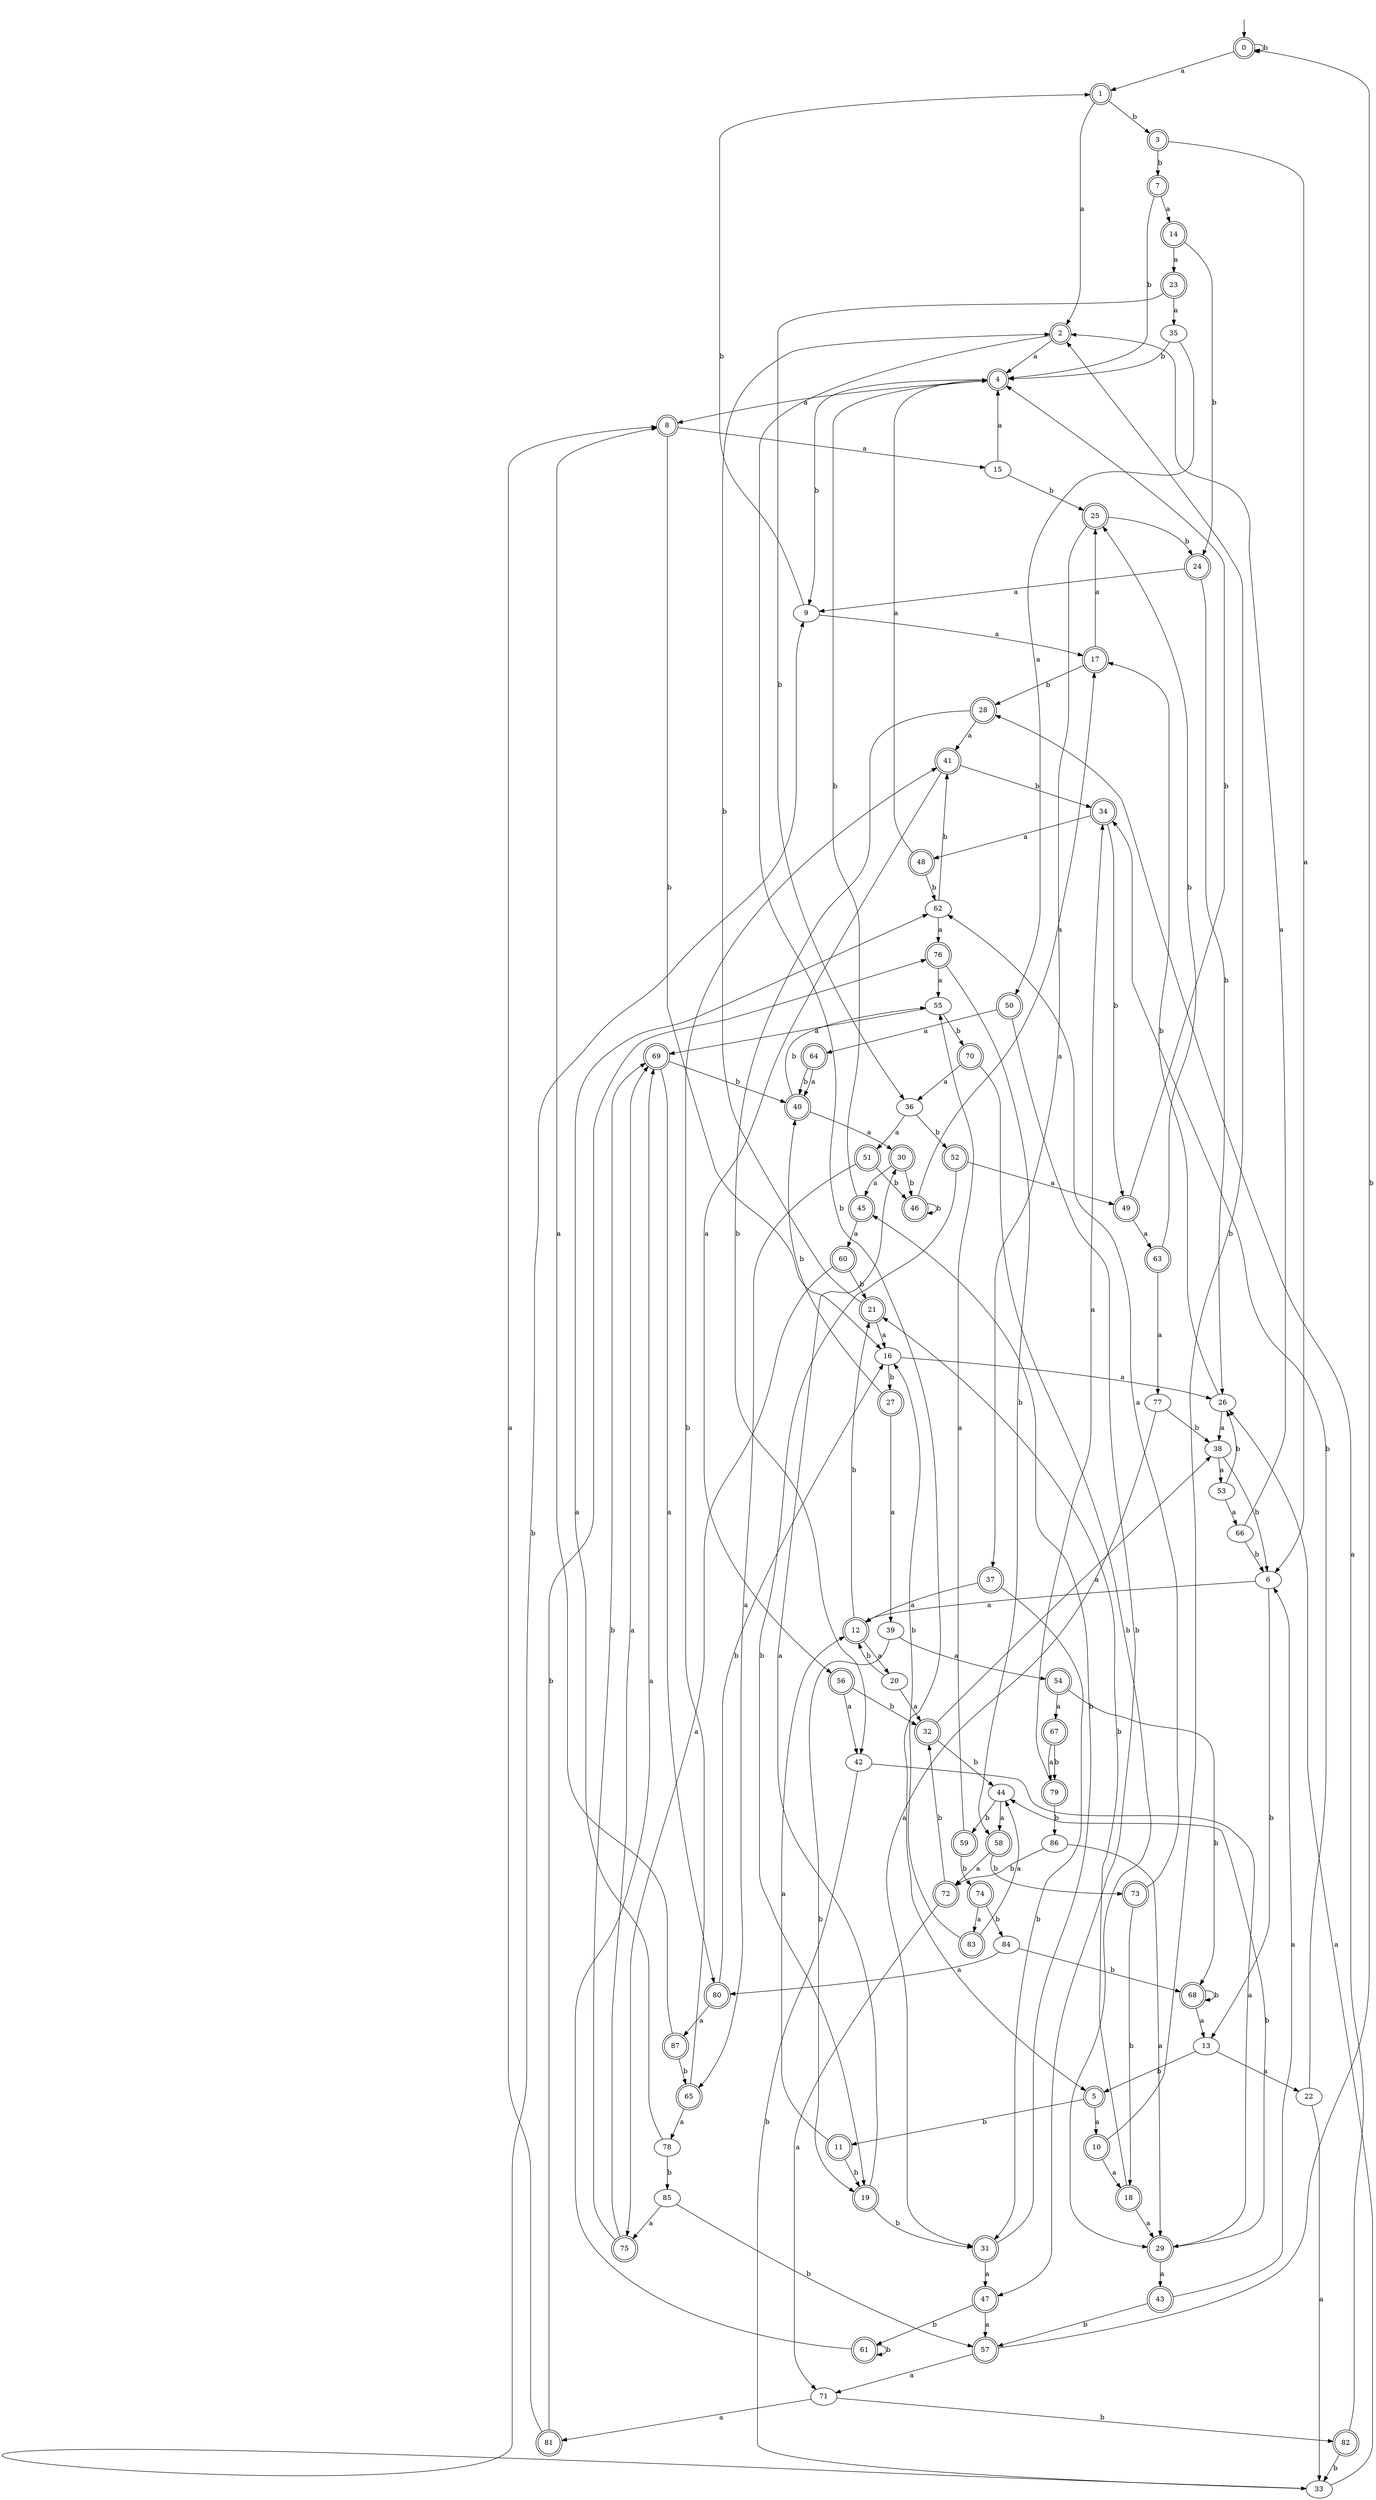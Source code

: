 digraph RandomDFA {
  __start0 [label="", shape=none];
  __start0 -> 0 [label=""];
  0 [shape=circle] [shape=doublecircle]
  0 -> 1 [label="a"]
  0 -> 0 [label="b"]
  1 [shape=doublecircle]
  1 -> 2 [label="a"]
  1 -> 3 [label="b"]
  2 [shape=doublecircle]
  2 -> 4 [label="a"]
  2 -> 5 [label="b"]
  3 [shape=doublecircle]
  3 -> 6 [label="a"]
  3 -> 7 [label="b"]
  4 [shape=doublecircle]
  4 -> 8 [label="a"]
  4 -> 9 [label="b"]
  5 [shape=doublecircle]
  5 -> 10 [label="a"]
  5 -> 11 [label="b"]
  6
  6 -> 12 [label="a"]
  6 -> 13 [label="b"]
  7 [shape=doublecircle]
  7 -> 14 [label="a"]
  7 -> 4 [label="b"]
  8 [shape=doublecircle]
  8 -> 15 [label="a"]
  8 -> 16 [label="b"]
  9
  9 -> 17 [label="a"]
  9 -> 1 [label="b"]
  10 [shape=doublecircle]
  10 -> 18 [label="a"]
  10 -> 2 [label="b"]
  11 [shape=doublecircle]
  11 -> 12 [label="a"]
  11 -> 19 [label="b"]
  12 [shape=doublecircle]
  12 -> 20 [label="a"]
  12 -> 21 [label="b"]
  13
  13 -> 22 [label="a"]
  13 -> 5 [label="b"]
  14 [shape=doublecircle]
  14 -> 23 [label="a"]
  14 -> 24 [label="b"]
  15
  15 -> 4 [label="a"]
  15 -> 25 [label="b"]
  16
  16 -> 26 [label="a"]
  16 -> 27 [label="b"]
  17 [shape=doublecircle]
  17 -> 25 [label="a"]
  17 -> 28 [label="b"]
  18 [shape=doublecircle]
  18 -> 29 [label="a"]
  18 -> 21 [label="b"]
  19 [shape=doublecircle]
  19 -> 30 [label="a"]
  19 -> 31 [label="b"]
  20
  20 -> 32 [label="a"]
  20 -> 12 [label="b"]
  21 [shape=doublecircle]
  21 -> 16 [label="a"]
  21 -> 2 [label="b"]
  22
  22 -> 33 [label="a"]
  22 -> 34 [label="b"]
  23 [shape=doublecircle]
  23 -> 35 [label="a"]
  23 -> 36 [label="b"]
  24 [shape=doublecircle]
  24 -> 9 [label="a"]
  24 -> 26 [label="b"]
  25 [shape=doublecircle]
  25 -> 37 [label="a"]
  25 -> 24 [label="b"]
  26
  26 -> 38 [label="a"]
  26 -> 17 [label="b"]
  27 [shape=doublecircle]
  27 -> 39 [label="a"]
  27 -> 40 [label="b"]
  28 [shape=doublecircle]
  28 -> 41 [label="a"]
  28 -> 42 [label="b"]
  29 [shape=doublecircle]
  29 -> 43 [label="a"]
  29 -> 44 [label="b"]
  30 [shape=doublecircle]
  30 -> 45 [label="a"]
  30 -> 46 [label="b"]
  31 [shape=doublecircle]
  31 -> 47 [label="a"]
  31 -> 45 [label="b"]
  32 [shape=doublecircle]
  32 -> 38 [label="a"]
  32 -> 44 [label="b"]
  33
  33 -> 26 [label="a"]
  33 -> 9 [label="b"]
  34 [shape=doublecircle]
  34 -> 48 [label="a"]
  34 -> 49 [label="b"]
  35
  35 -> 50 [label="a"]
  35 -> 4 [label="b"]
  36
  36 -> 51 [label="a"]
  36 -> 52 [label="b"]
  37 [shape=doublecircle]
  37 -> 12 [label="a"]
  37 -> 31 [label="b"]
  38
  38 -> 53 [label="a"]
  38 -> 6 [label="b"]
  39
  39 -> 54 [label="a"]
  39 -> 19 [label="b"]
  40 [shape=doublecircle]
  40 -> 30 [label="a"]
  40 -> 55 [label="b"]
  41 [shape=doublecircle]
  41 -> 56 [label="a"]
  41 -> 34 [label="b"]
  42
  42 -> 29 [label="a"]
  42 -> 33 [label="b"]
  43 [shape=doublecircle]
  43 -> 6 [label="a"]
  43 -> 57 [label="b"]
  44
  44 -> 58 [label="a"]
  44 -> 59 [label="b"]
  45 [shape=doublecircle]
  45 -> 60 [label="a"]
  45 -> 4 [label="b"]
  46 [shape=doublecircle]
  46 -> 17 [label="a"]
  46 -> 46 [label="b"]
  47 [shape=doublecircle]
  47 -> 57 [label="a"]
  47 -> 61 [label="b"]
  48 [shape=doublecircle]
  48 -> 4 [label="a"]
  48 -> 62 [label="b"]
  49 [shape=doublecircle]
  49 -> 63 [label="a"]
  49 -> 4 [label="b"]
  50 [shape=doublecircle]
  50 -> 64 [label="a"]
  50 -> 47 [label="b"]
  51 [shape=doublecircle]
  51 -> 65 [label="a"]
  51 -> 46 [label="b"]
  52 [shape=doublecircle]
  52 -> 49 [label="a"]
  52 -> 19 [label="b"]
  53
  53 -> 66 [label="a"]
  53 -> 26 [label="b"]
  54 [shape=doublecircle]
  54 -> 67 [label="a"]
  54 -> 68 [label="b"]
  55
  55 -> 69 [label="a"]
  55 -> 70 [label="b"]
  56 [shape=doublecircle]
  56 -> 42 [label="a"]
  56 -> 32 [label="b"]
  57 [shape=doublecircle]
  57 -> 71 [label="a"]
  57 -> 0 [label="b"]
  58 [shape=doublecircle]
  58 -> 72 [label="a"]
  58 -> 73 [label="b"]
  59 [shape=doublecircle]
  59 -> 55 [label="a"]
  59 -> 74 [label="b"]
  60 [shape=doublecircle]
  60 -> 75 [label="a"]
  60 -> 21 [label="b"]
  61 [shape=doublecircle]
  61 -> 69 [label="a"]
  61 -> 61 [label="b"]
  62
  62 -> 76 [label="a"]
  62 -> 41 [label="b"]
  63 [shape=doublecircle]
  63 -> 77 [label="a"]
  63 -> 25 [label="b"]
  64 [shape=doublecircle]
  64 -> 40 [label="a"]
  64 -> 40 [label="b"]
  65 [shape=doublecircle]
  65 -> 78 [label="a"]
  65 -> 41 [label="b"]
  66
  66 -> 2 [label="a"]
  66 -> 6 [label="b"]
  67 [shape=doublecircle]
  67 -> 79 [label="a"]
  67 -> 79 [label="b"]
  68 [shape=doublecircle]
  68 -> 13 [label="a"]
  68 -> 68 [label="b"]
  69 [shape=doublecircle]
  69 -> 80 [label="a"]
  69 -> 40 [label="b"]
  70 [shape=doublecircle]
  70 -> 36 [label="a"]
  70 -> 29 [label="b"]
  71
  71 -> 81 [label="a"]
  71 -> 82 [label="b"]
  72 [shape=doublecircle]
  72 -> 71 [label="a"]
  72 -> 32 [label="b"]
  73 [shape=doublecircle]
  73 -> 62 [label="a"]
  73 -> 18 [label="b"]
  74 [shape=doublecircle]
  74 -> 83 [label="a"]
  74 -> 84 [label="b"]
  75 [shape=doublecircle]
  75 -> 69 [label="a"]
  75 -> 69 [label="b"]
  76 [shape=doublecircle]
  76 -> 55 [label="a"]
  76 -> 58 [label="b"]
  77
  77 -> 31 [label="a"]
  77 -> 38 [label="b"]
  78
  78 -> 62 [label="a"]
  78 -> 85 [label="b"]
  79 [shape=doublecircle]
  79 -> 34 [label="a"]
  79 -> 86 [label="b"]
  80 [shape=doublecircle]
  80 -> 87 [label="a"]
  80 -> 16 [label="b"]
  81 [shape=doublecircle]
  81 -> 8 [label="a"]
  81 -> 76 [label="b"]
  82 [shape=doublecircle]
  82 -> 28 [label="a"]
  82 -> 33 [label="b"]
  83 [shape=doublecircle]
  83 -> 44 [label="a"]
  83 -> 16 [label="b"]
  84
  84 -> 80 [label="a"]
  84 -> 68 [label="b"]
  85
  85 -> 75 [label="a"]
  85 -> 57 [label="b"]
  86
  86 -> 29 [label="a"]
  86 -> 72 [label="b"]
  87 [shape=doublecircle]
  87 -> 8 [label="a"]
  87 -> 65 [label="b"]
}
